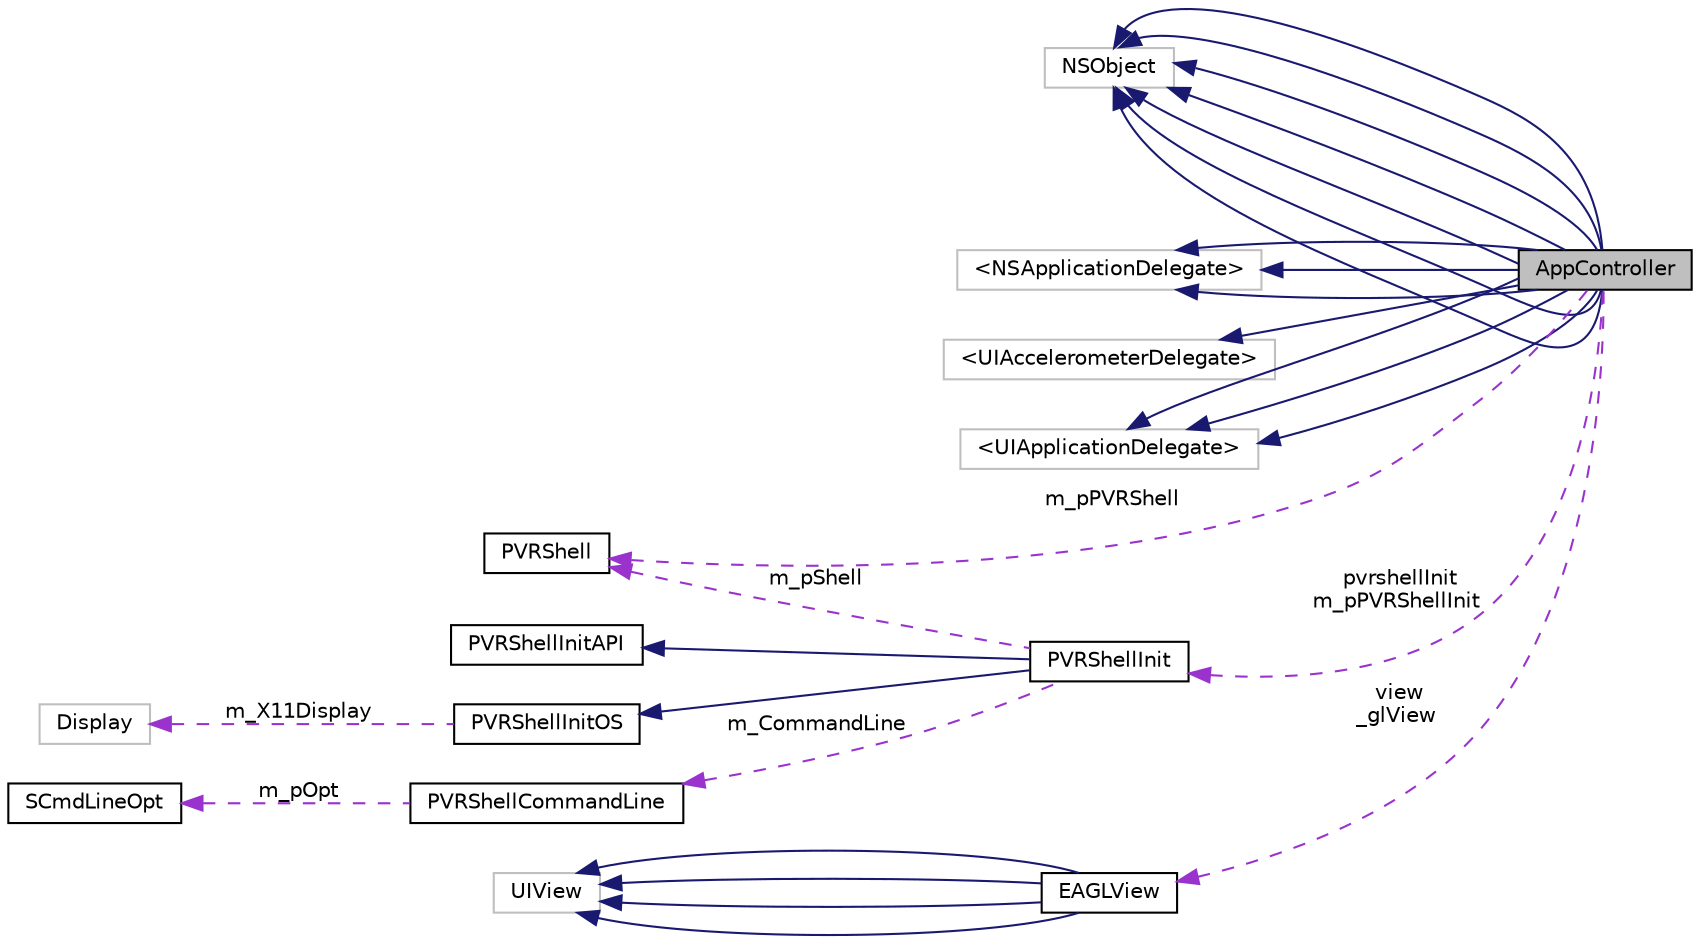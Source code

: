 digraph "AppController"
{
  edge [fontname="Helvetica",fontsize="10",labelfontname="Helvetica",labelfontsize="10"];
  node [fontname="Helvetica",fontsize="10",shape=record];
  rankdir="LR";
  Node1 [label="AppController",height=0.2,width=0.4,color="black", fillcolor="grey75", style="filled", fontcolor="black"];
  Node2 -> Node1 [dir="back",color="midnightblue",fontsize="10",style="solid"];
  Node2 [label="NSObject",height=0.2,width=0.4,color="grey75", fillcolor="white", style="filled"];
  Node3 -> Node1 [dir="back",color="midnightblue",fontsize="10",style="solid"];
  Node3 [label="\<NSApplicationDelegate\>",height=0.2,width=0.4,color="grey75", fillcolor="white", style="filled"];
  Node2 -> Node1 [dir="back",color="midnightblue",fontsize="10",style="solid"];
  Node4 -> Node1 [dir="back",color="midnightblue",fontsize="10",style="solid"];
  Node4 [label="\<UIAccelerometerDelegate\>",height=0.2,width=0.4,color="grey75", fillcolor="white", style="filled"];
  Node2 -> Node1 [dir="back",color="midnightblue",fontsize="10",style="solid"];
  Node5 -> Node1 [dir="back",color="midnightblue",fontsize="10",style="solid"];
  Node5 [label="\<UIApplicationDelegate\>",height=0.2,width=0.4,color="grey75", fillcolor="white", style="filled"];
  Node2 -> Node1 [dir="back",color="midnightblue",fontsize="10",style="solid"];
  Node3 -> Node1 [dir="back",color="midnightblue",fontsize="10",style="solid"];
  Node2 -> Node1 [dir="back",color="midnightblue",fontsize="10",style="solid"];
  Node5 -> Node1 [dir="back",color="midnightblue",fontsize="10",style="solid"];
  Node2 -> Node1 [dir="back",color="midnightblue",fontsize="10",style="solid"];
  Node3 -> Node1 [dir="back",color="midnightblue",fontsize="10",style="solid"];
  Node2 -> Node1 [dir="back",color="midnightblue",fontsize="10",style="solid"];
  Node5 -> Node1 [dir="back",color="midnightblue",fontsize="10",style="solid"];
  Node6 -> Node1 [dir="back",color="darkorchid3",fontsize="10",style="dashed",label=" m_pPVRShell" ];
  Node6 [label="PVRShell",height=0.2,width=0.4,color="black", fillcolor="white", style="filled",URL="$class_p_v_r_shell.html",tooltip="Inherited by the application; responsible for abstracting the OS and API. "];
  Node7 -> Node1 [dir="back",color="darkorchid3",fontsize="10",style="dashed",label=" view\n_glView" ];
  Node7 [label="EAGLView",height=0.2,width=0.4,color="black", fillcolor="white", style="filled",URL="$interface_e_a_g_l_view.html",tooltip="Holds an EAGLView surface. "];
  Node8 -> Node7 [dir="back",color="midnightblue",fontsize="10",style="solid"];
  Node8 [label="UIView",height=0.2,width=0.4,color="grey75", fillcolor="white", style="filled"];
  Node8 -> Node7 [dir="back",color="midnightblue",fontsize="10",style="solid"];
  Node8 -> Node7 [dir="back",color="midnightblue",fontsize="10",style="solid"];
  Node8 -> Node7 [dir="back",color="midnightblue",fontsize="10",style="solid"];
  Node9 -> Node1 [dir="back",color="darkorchid3",fontsize="10",style="dashed",label=" pvrshellInit\nm_pPVRShellInit" ];
  Node9 [label="PVRShellInit",height=0.2,width=0.4,color="black", fillcolor="white", style="filled",URL="$class_p_v_r_shell_init.html",tooltip="The PVRShell initialisation class. "];
  Node10 -> Node9 [dir="back",color="midnightblue",fontsize="10",style="solid"];
  Node10 [label="PVRShellInitAPI",height=0.2,width=0.4,color="black", fillcolor="white", style="filled",URL="$class_p_v_r_shell_init_a_p_i.html",tooltip="Initialisation interface with specific API. "];
  Node11 -> Node9 [dir="back",color="midnightblue",fontsize="10",style="solid"];
  Node11 [label="PVRShellInitOS",height=0.2,width=0.4,color="black", fillcolor="white", style="filled",URL="$class_p_v_r_shell_init_o_s.html",tooltip="Interface with specific Operating System. "];
  Node12 -> Node11 [dir="back",color="darkorchid3",fontsize="10",style="dashed",label=" m_X11Display" ];
  Node12 [label="Display",height=0.2,width=0.4,color="grey75", fillcolor="white", style="filled"];
  Node6 -> Node9 [dir="back",color="darkorchid3",fontsize="10",style="dashed",label=" m_pShell" ];
  Node13 -> Node9 [dir="back",color="darkorchid3",fontsize="10",style="dashed",label=" m_CommandLine" ];
  Node13 [label="PVRShellCommandLine",height=0.2,width=0.4,color="black", fillcolor="white", style="filled",URL="$class_p_v_r_shell_command_line.html",tooltip="Command-line interpreter. "];
  Node14 -> Node13 [dir="back",color="darkorchid3",fontsize="10",style="dashed",label=" m_pOpt" ];
  Node14 [label="SCmdLineOpt",height=0.2,width=0.4,color="black", fillcolor="white", style="filled",URL="$struct_s_cmd_line_opt.html",tooltip="Stores a variable name/value pair for an individual command-line option. "];
}
